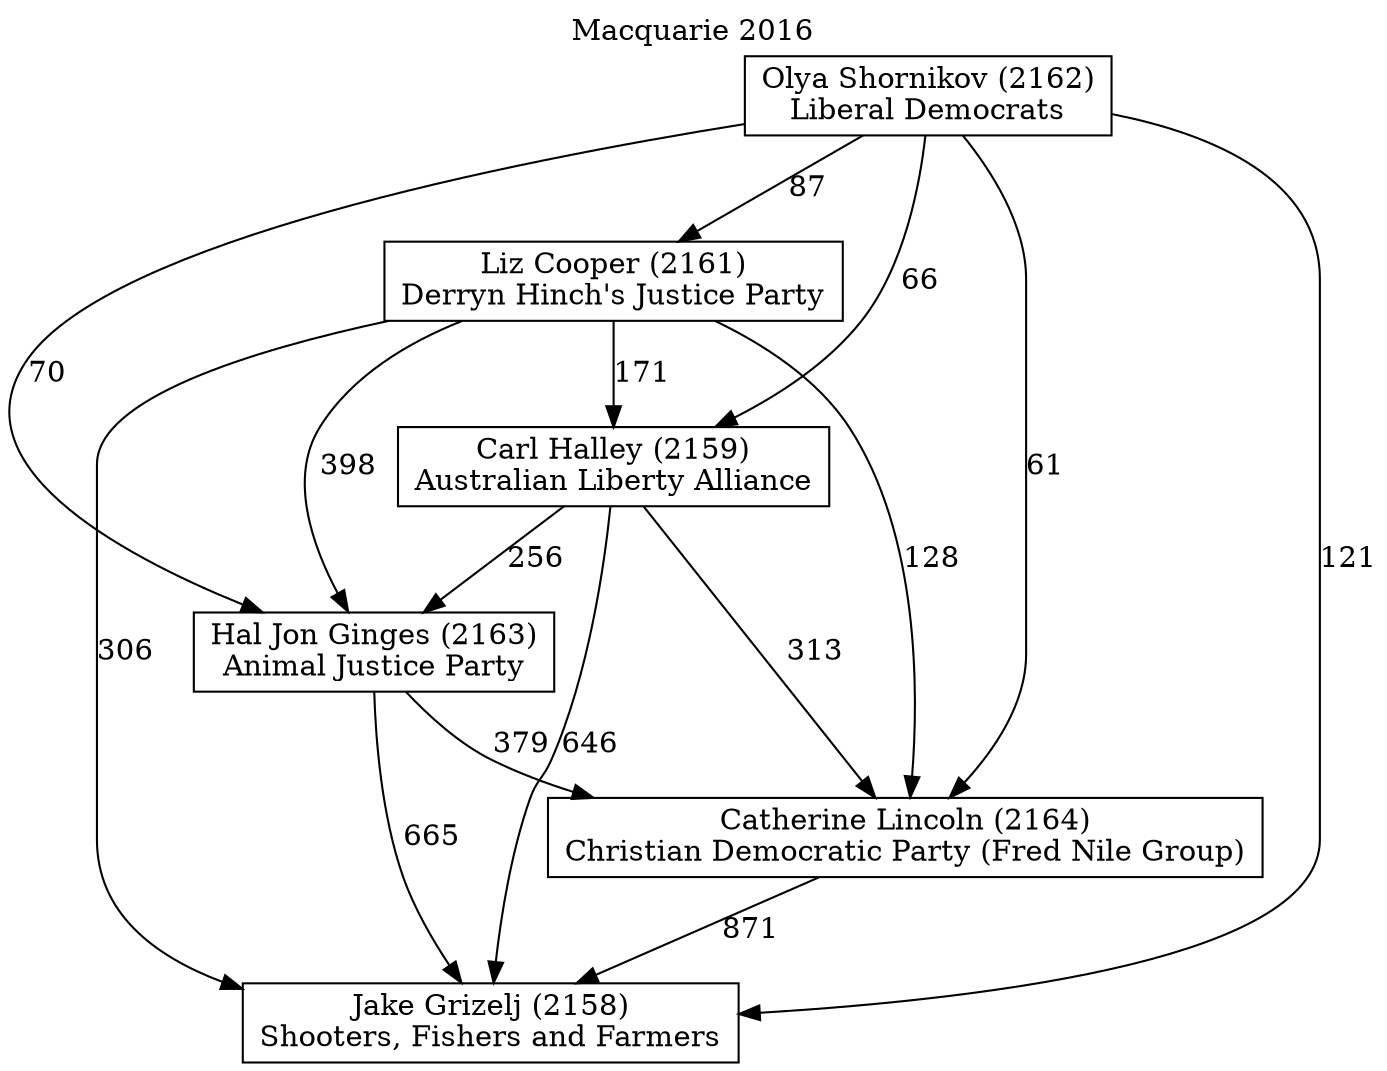 // House preference flow
digraph "Jake Grizelj (2158)_Macquarie_2016" {
	graph [label="Macquarie 2016" labelloc=t mclimit=10]
	node [shape=box]
	"Liz Cooper (2161)" [label="Liz Cooper (2161)
Derryn Hinch's Justice Party"]
	"Catherine Lincoln (2164)" [label="Catherine Lincoln (2164)
Christian Democratic Party (Fred Nile Group)"]
	"Olya Shornikov (2162)" [label="Olya Shornikov (2162)
Liberal Democrats"]
	"Jake Grizelj (2158)" [label="Jake Grizelj (2158)
Shooters, Fishers and Farmers"]
	"Carl Halley (2159)" [label="Carl Halley (2159)
Australian Liberty Alliance"]
	"Hal Jon Ginges (2163)" [label="Hal Jon Ginges (2163)
Animal Justice Party"]
	"Olya Shornikov (2162)" -> "Carl Halley (2159)" [label=66]
	"Olya Shornikov (2162)" -> "Jake Grizelj (2158)" [label=121]
	"Catherine Lincoln (2164)" -> "Jake Grizelj (2158)" [label=871]
	"Hal Jon Ginges (2163)" -> "Jake Grizelj (2158)" [label=665]
	"Carl Halley (2159)" -> "Hal Jon Ginges (2163)" [label=256]
	"Olya Shornikov (2162)" -> "Liz Cooper (2161)" [label=87]
	"Liz Cooper (2161)" -> "Jake Grizelj (2158)" [label=306]
	"Hal Jon Ginges (2163)" -> "Catherine Lincoln (2164)" [label=379]
	"Carl Halley (2159)" -> "Catherine Lincoln (2164)" [label=313]
	"Olya Shornikov (2162)" -> "Hal Jon Ginges (2163)" [label=70]
	"Carl Halley (2159)" -> "Jake Grizelj (2158)" [label=646]
	"Olya Shornikov (2162)" -> "Catherine Lincoln (2164)" [label=61]
	"Liz Cooper (2161)" -> "Carl Halley (2159)" [label=171]
	"Liz Cooper (2161)" -> "Catherine Lincoln (2164)" [label=128]
	"Liz Cooper (2161)" -> "Hal Jon Ginges (2163)" [label=398]
}
